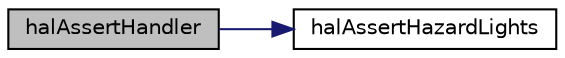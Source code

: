 digraph "halAssertHandler"
{
  edge [fontname="Helvetica",fontsize="10",labelfontname="Helvetica",labelfontsize="10"];
  node [fontname="Helvetica",fontsize="10",shape=record];
  rankdir="LR";
  Node1 [label="halAssertHandler",height=0.2,width=0.4,color="black", fillcolor="grey75", style="filled" fontcolor="black"];
  Node1 -> Node2 [color="midnightblue",fontsize="10",style="solid",fontname="Helvetica"];
  Node2 [label="halAssertHazardLights",height=0.2,width=0.4,color="black", fillcolor="white", style="filled",URL="$common_2hal__assert_8c.html#a7fca9bdc060c530f6aa191d429e05eaf"];
}
